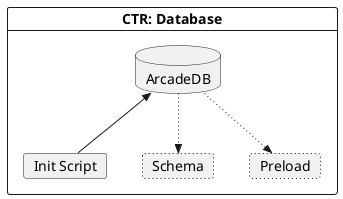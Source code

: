 @startuml database

card ctr_db as "CTR: Database" {
  database db as "ArcadeDB"
  card db0 as "Init Script"
  card db1 as "Schema" #line.dotted;
  card db2 as "Preload" #line.dotted;
}

db <<-- db0
db -[dotted]->> db1
db -[dotted]->> db2

@enduml
